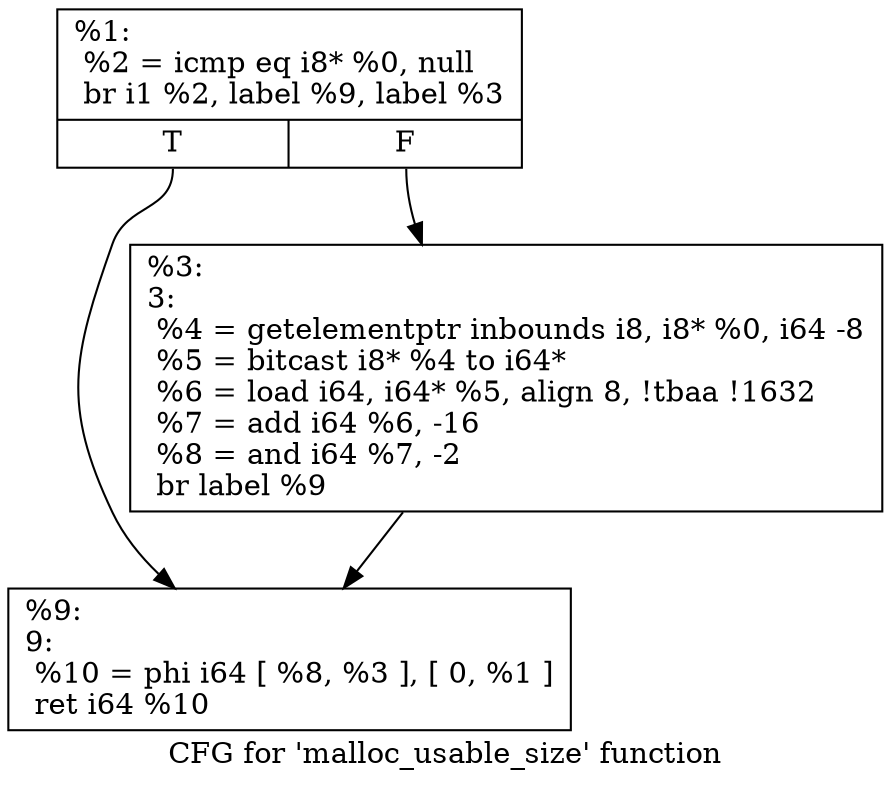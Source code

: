digraph "CFG for 'malloc_usable_size' function" {
	label="CFG for 'malloc_usable_size' function";

	Node0x1fbd800 [shape=record,label="{%1:\l  %2 = icmp eq i8* %0, null\l  br i1 %2, label %9, label %3\l|{<s0>T|<s1>F}}"];
	Node0x1fbd800:s0 -> Node0x1fbdfb0;
	Node0x1fbd800:s1 -> Node0x1fbdf60;
	Node0x1fbdf60 [shape=record,label="{%3:\l3:                                                \l  %4 = getelementptr inbounds i8, i8* %0, i64 -8\l  %5 = bitcast i8* %4 to i64*\l  %6 = load i64, i64* %5, align 8, !tbaa !1632\l  %7 = add i64 %6, -16\l  %8 = and i64 %7, -2\l  br label %9\l}"];
	Node0x1fbdf60 -> Node0x1fbdfb0;
	Node0x1fbdfb0 [shape=record,label="{%9:\l9:                                                \l  %10 = phi i64 [ %8, %3 ], [ 0, %1 ]\l  ret i64 %10\l}"];
}
